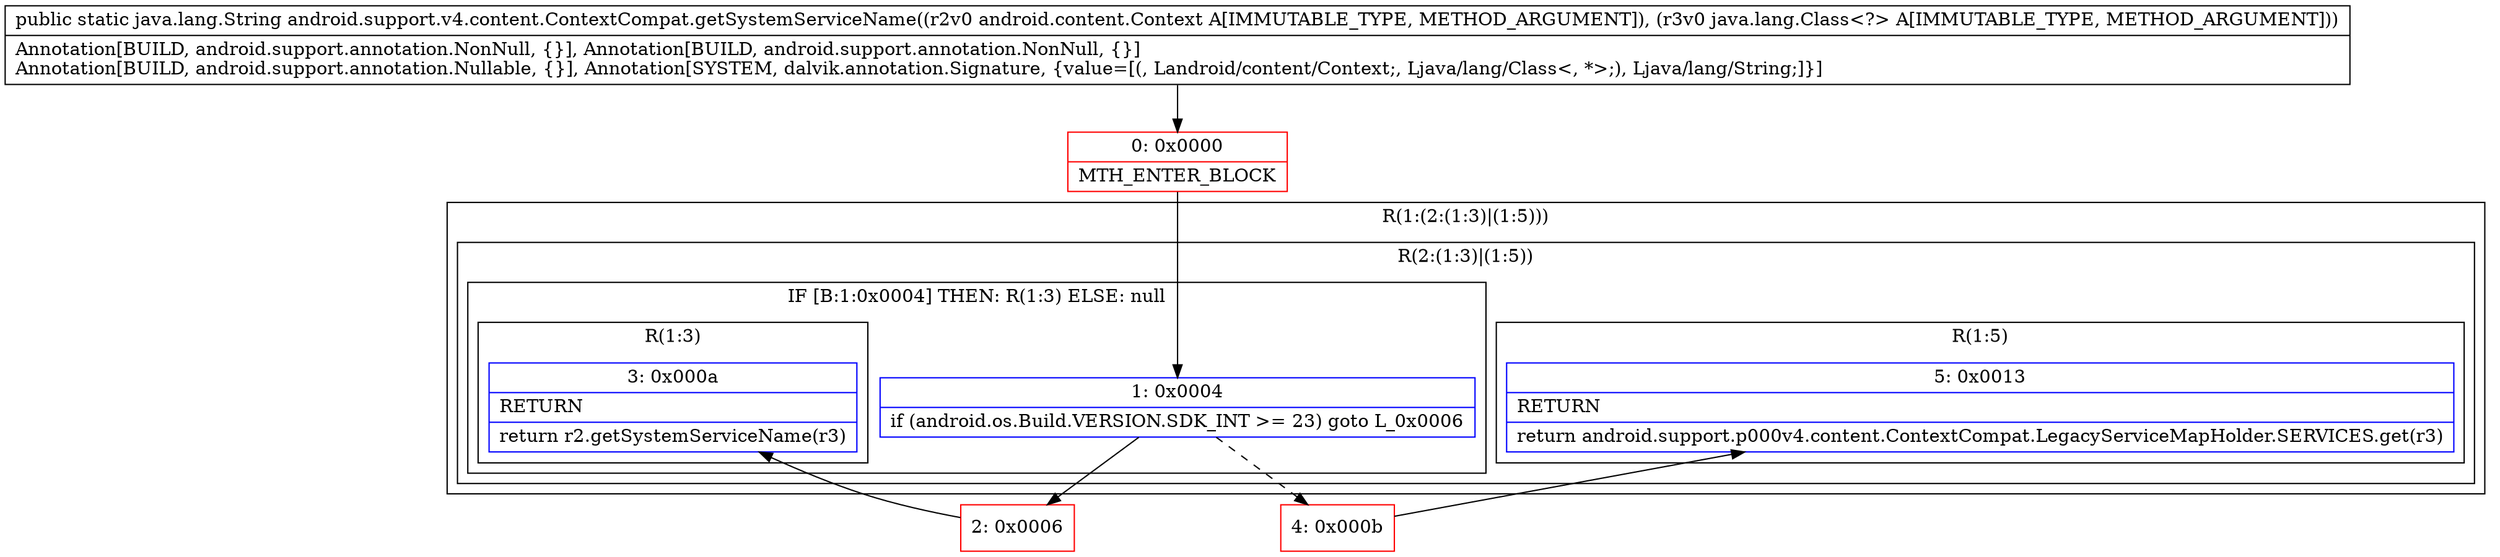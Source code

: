 digraph "CFG forandroid.support.v4.content.ContextCompat.getSystemServiceName(Landroid\/content\/Context;Ljava\/lang\/Class;)Ljava\/lang\/String;" {
subgraph cluster_Region_528670360 {
label = "R(1:(2:(1:3)|(1:5)))";
node [shape=record,color=blue];
subgraph cluster_Region_348326106 {
label = "R(2:(1:3)|(1:5))";
node [shape=record,color=blue];
subgraph cluster_IfRegion_547401690 {
label = "IF [B:1:0x0004] THEN: R(1:3) ELSE: null";
node [shape=record,color=blue];
Node_1 [shape=record,label="{1\:\ 0x0004|if (android.os.Build.VERSION.SDK_INT \>= 23) goto L_0x0006\l}"];
subgraph cluster_Region_783250285 {
label = "R(1:3)";
node [shape=record,color=blue];
Node_3 [shape=record,label="{3\:\ 0x000a|RETURN\l|return r2.getSystemServiceName(r3)\l}"];
}
}
subgraph cluster_Region_667950654 {
label = "R(1:5)";
node [shape=record,color=blue];
Node_5 [shape=record,label="{5\:\ 0x0013|RETURN\l|return android.support.p000v4.content.ContextCompat.LegacyServiceMapHolder.SERVICES.get(r3)\l}"];
}
}
}
Node_0 [shape=record,color=red,label="{0\:\ 0x0000|MTH_ENTER_BLOCK\l}"];
Node_2 [shape=record,color=red,label="{2\:\ 0x0006}"];
Node_4 [shape=record,color=red,label="{4\:\ 0x000b}"];
MethodNode[shape=record,label="{public static java.lang.String android.support.v4.content.ContextCompat.getSystemServiceName((r2v0 android.content.Context A[IMMUTABLE_TYPE, METHOD_ARGUMENT]), (r3v0 java.lang.Class\<?\> A[IMMUTABLE_TYPE, METHOD_ARGUMENT]))  | Annotation[BUILD, android.support.annotation.NonNull, \{\}], Annotation[BUILD, android.support.annotation.NonNull, \{\}]\lAnnotation[BUILD, android.support.annotation.Nullable, \{\}], Annotation[SYSTEM, dalvik.annotation.Signature, \{value=[(, Landroid\/content\/Context;, Ljava\/lang\/Class\<, *\>;), Ljava\/lang\/String;]\}]\l}"];
MethodNode -> Node_0;
Node_1 -> Node_2;
Node_1 -> Node_4[style=dashed];
Node_0 -> Node_1;
Node_2 -> Node_3;
Node_4 -> Node_5;
}

